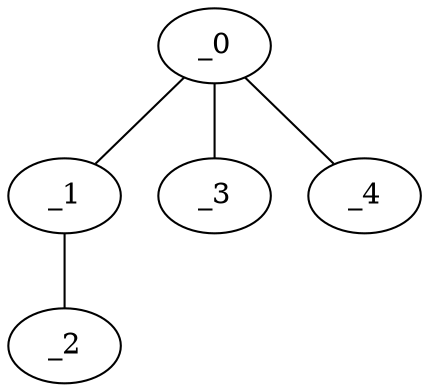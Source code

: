 graph NP1_0118 {
	_0	 [x="0.7",
		y="2.95"];
	_1	 [x="2.14851",
		y="0.554104"];
	_0 -- _1;
	_3	 [x="0.656553",
		y="0.480266"];
	_0 -- _3;
	_4	 [x="0.526951",
		y="1.27342"];
	_0 -- _4;
	_2	 [x="2.17632",
		y="3.00831"];
	_1 -- _2;
}
